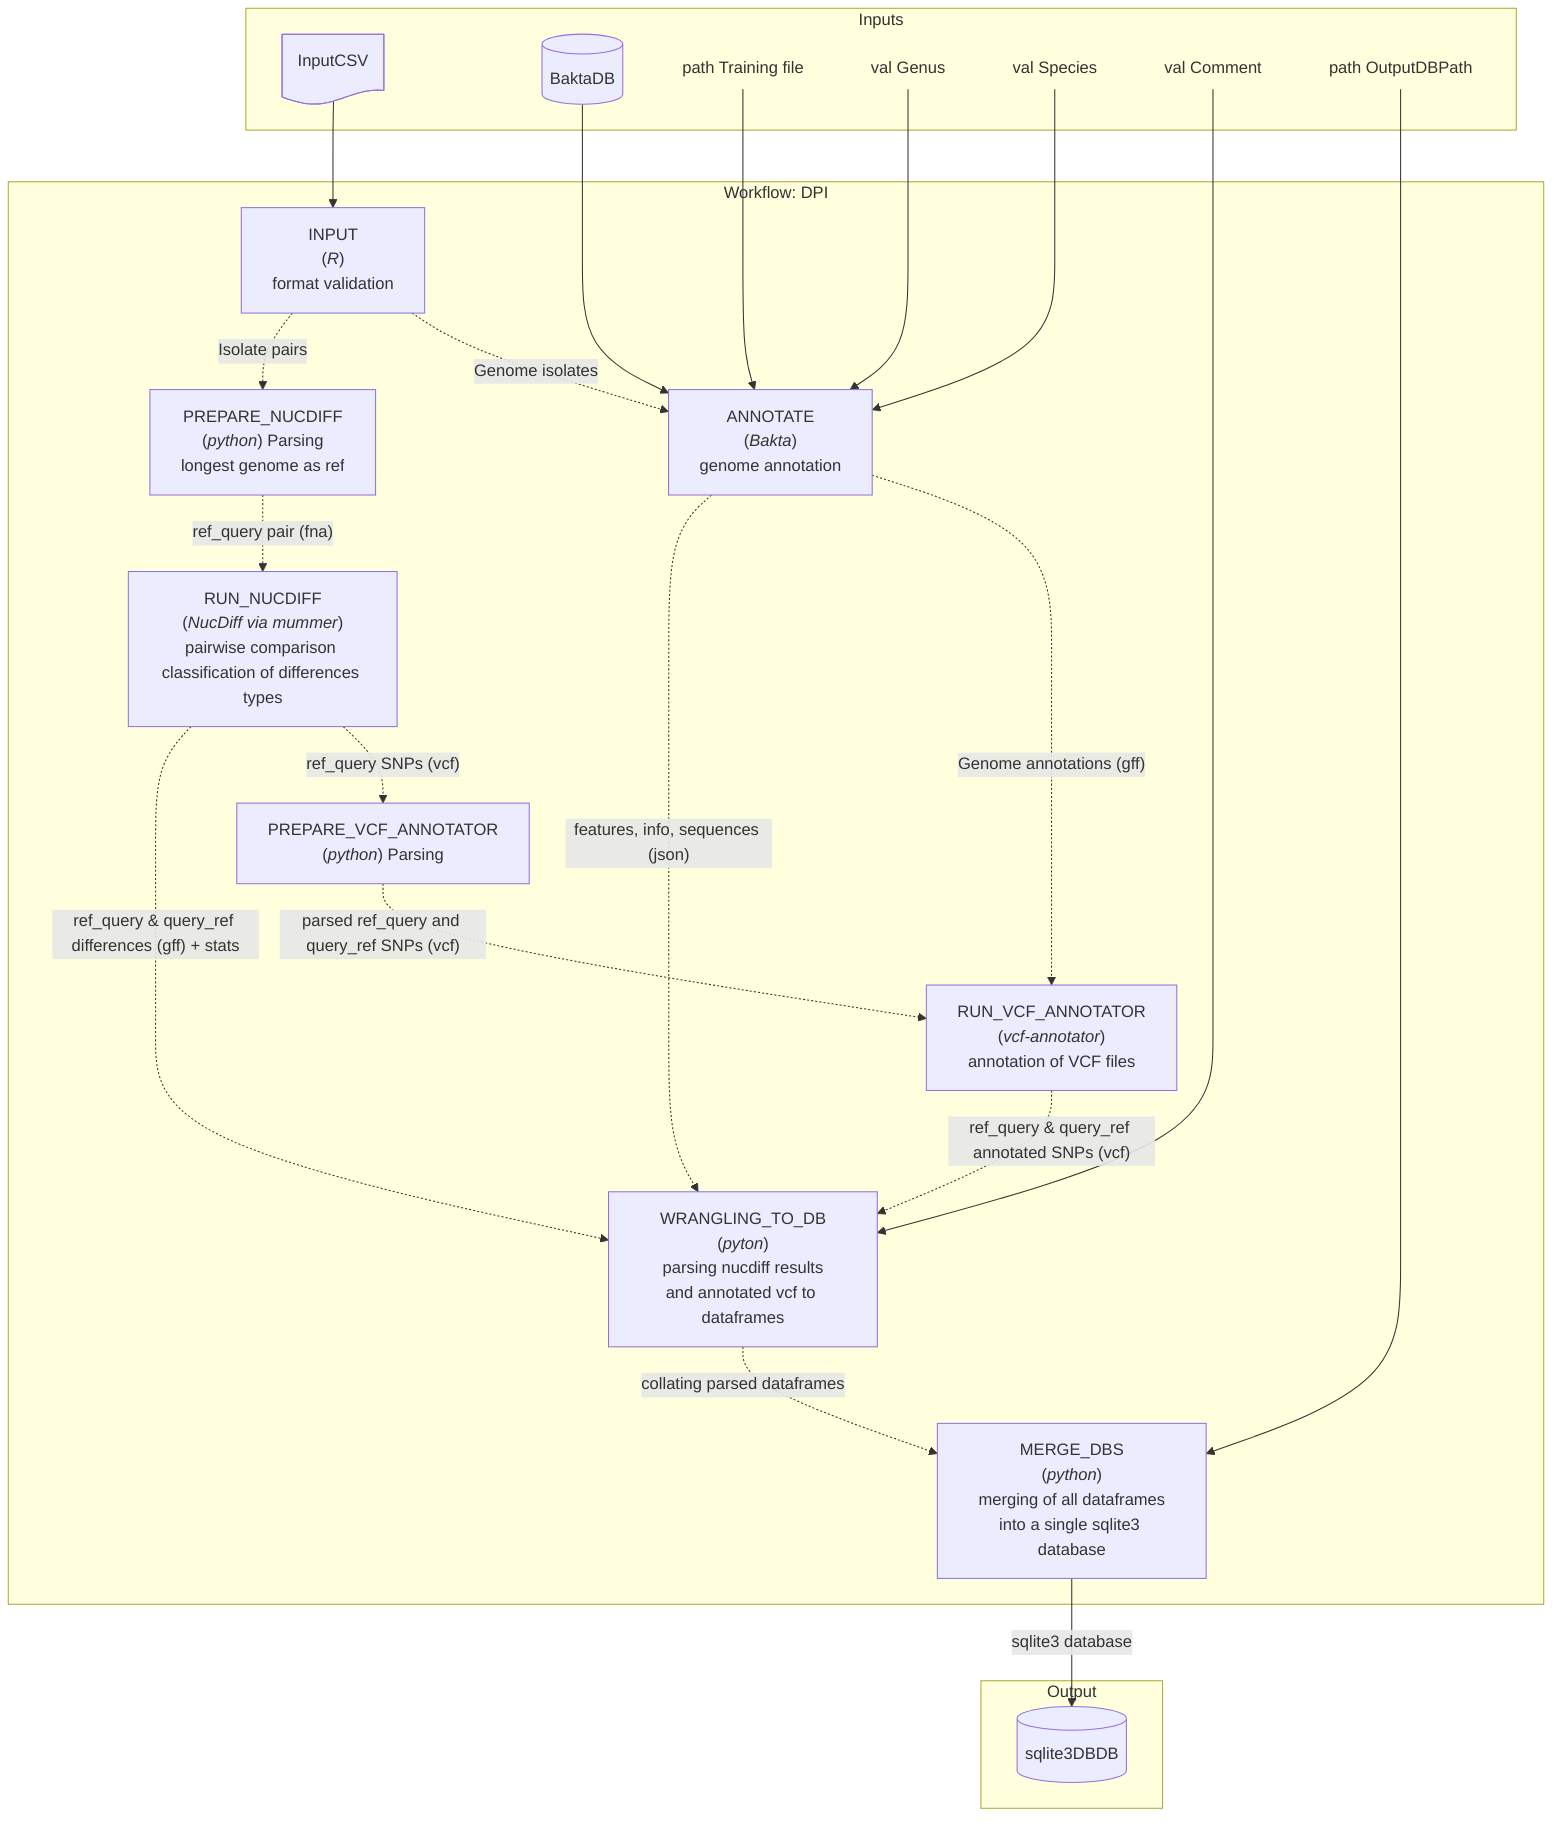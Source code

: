 graph TD
    subgraph Inputs 
        direction LR
        %% Input Definitions %%
        InputCSV@{ shape: doc, label: "InputCSV"}
        BaktaDB@{shape: cyl, label; "path baktaDB"}
        Training@{shape: text, label: "path Training file" }
        Genus@{shape: text, label: "val Genus" }
        Species@{shape: text, label: "val Species" }
        Comment@{shape: text, label: "val Comment" }
        OutputDBPath@{shape: text, label: "path OutputDBPath" }
    end

    subgraph "Workflow: DPI"
        direction TB
        %% Processes Definitions %%
        INPUT["`INPUT
            (_R_)
            format validation`"]
        ANNOTATE["`ANNOTATE
            (_Bakta_)
            genome annotation`"]
        PREPARE_NUCDIFF["`PREPARE_NUCDIFF
            (_python_) Parsing 
            longest genome as ref`"]
        RUN_NUCDIFF["`RUN_NUCDIFF
            (_NucDiff via mummer_)
            pairwise comparison 
            classification of differences types`"]
        PREPARE_VCF_ANNOTATOR["`PREPARE_VCF_ANNOTATOR
            (_python_) Parsing`"]
        RUN_VCF_ANNOTATOR["`RUN_VCF_ANNOTATOR
            (_vcf-annotator_)
            annotation of VCF files`"]
        WRANGLING_TO_DB["`WRANGLING_TO_DB
            (_pyton_)
            parsing nucdiff results
            and annotated vcf to dataframes`"]
        MERGE_DBS["`MERGE_DBS
            (_python_)
            merging of all dataframes
            into a single sqlite3 database`"]

        %% Input to process
        InputCSV --> INPUT
        BaktaDB --> ANNOTATE
        Training --> ANNOTATE
        Genus --> ANNOTATE
        Species --> ANNOTATE
        Comment --> WRANGLING_TO_DB
        OutputDBPath --> MERGE_DBS
        
        %% Channels manipulations %% 
        INPUT -. Genome isolates  .-> ANNOTATE
        INPUT -. Isolate pairs .-> PREPARE_NUCDIFF
        PREPARE_NUCDIFF -. ref_query pair (fna) .-> RUN_NUCDIFF
        RUN_NUCDIFF -. ref_query SNPs (vcf) .-> PREPARE_VCF_ANNOTATOR
        PREPARE_VCF_ANNOTATOR -. parsed ref_query and query_ref SNPs (vcf) .-> RUN_VCF_ANNOTATOR
        ANNOTATE -. Genome annotations (gff) .-> RUN_VCF_ANNOTATOR
        RUN_VCF_ANNOTATOR -. ref_query & query_ref annotated SNPs (vcf) .-> WRANGLING_TO_DB
        RUN_NUCDIFF -. ref_query & query_ref differences (gff) + stats .-> WRANGLING_TO_DB
        ANNOTATE -. features, info, sequences (json) .-> WRANGLING_TO_DB
        WRANGLING_TO_DB -. collating parsed dataframes .-> MERGE_DBS
        end

        
        subgraph "Output"
        direction TB
        %% Outputs %%
        %% Need to be defined %% 
        MERGE_DBS -- sqlite3 database --> sqlite3DBDB@{shape: cyl, label; "sqlite3DB"}
        end

%% classDef emptySub color: transparent, stroke: none, fill : transparent; %%
%% class Inputs emptySub; %%